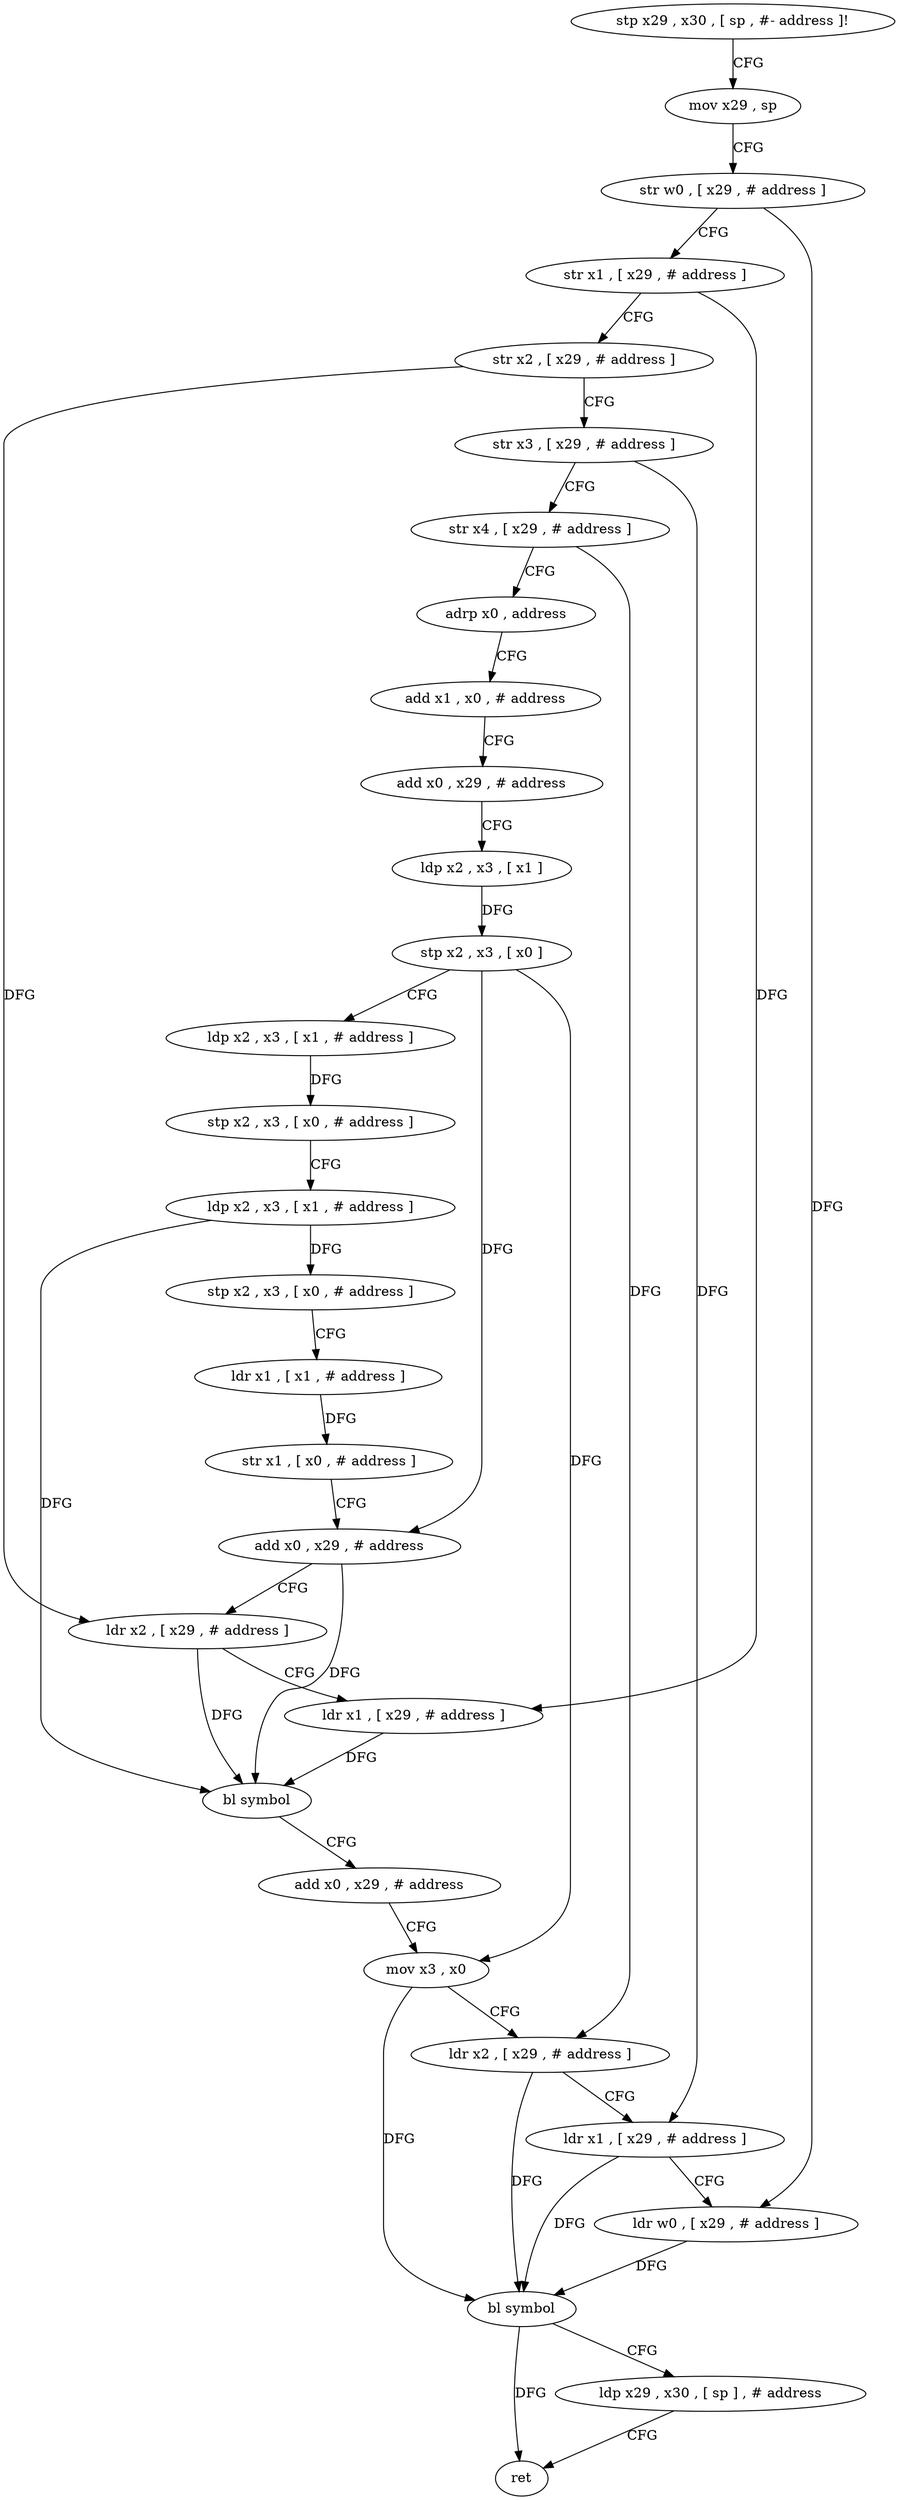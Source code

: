digraph "func" {
"291276" [label = "stp x29 , x30 , [ sp , #- address ]!" ]
"291280" [label = "mov x29 , sp" ]
"291284" [label = "str w0 , [ x29 , # address ]" ]
"291288" [label = "str x1 , [ x29 , # address ]" ]
"291292" [label = "str x2 , [ x29 , # address ]" ]
"291296" [label = "str x3 , [ x29 , # address ]" ]
"291300" [label = "str x4 , [ x29 , # address ]" ]
"291304" [label = "adrp x0 , address" ]
"291308" [label = "add x1 , x0 , # address" ]
"291312" [label = "add x0 , x29 , # address" ]
"291316" [label = "ldp x2 , x3 , [ x1 ]" ]
"291320" [label = "stp x2 , x3 , [ x0 ]" ]
"291324" [label = "ldp x2 , x3 , [ x1 , # address ]" ]
"291328" [label = "stp x2 , x3 , [ x0 , # address ]" ]
"291332" [label = "ldp x2 , x3 , [ x1 , # address ]" ]
"291336" [label = "stp x2 , x3 , [ x0 , # address ]" ]
"291340" [label = "ldr x1 , [ x1 , # address ]" ]
"291344" [label = "str x1 , [ x0 , # address ]" ]
"291348" [label = "add x0 , x29 , # address" ]
"291352" [label = "ldr x2 , [ x29 , # address ]" ]
"291356" [label = "ldr x1 , [ x29 , # address ]" ]
"291360" [label = "bl symbol" ]
"291364" [label = "add x0 , x29 , # address" ]
"291368" [label = "mov x3 , x0" ]
"291372" [label = "ldr x2 , [ x29 , # address ]" ]
"291376" [label = "ldr x1 , [ x29 , # address ]" ]
"291380" [label = "ldr w0 , [ x29 , # address ]" ]
"291384" [label = "bl symbol" ]
"291388" [label = "ldp x29 , x30 , [ sp ] , # address" ]
"291392" [label = "ret" ]
"291276" -> "291280" [ label = "CFG" ]
"291280" -> "291284" [ label = "CFG" ]
"291284" -> "291288" [ label = "CFG" ]
"291284" -> "291380" [ label = "DFG" ]
"291288" -> "291292" [ label = "CFG" ]
"291288" -> "291356" [ label = "DFG" ]
"291292" -> "291296" [ label = "CFG" ]
"291292" -> "291352" [ label = "DFG" ]
"291296" -> "291300" [ label = "CFG" ]
"291296" -> "291376" [ label = "DFG" ]
"291300" -> "291304" [ label = "CFG" ]
"291300" -> "291372" [ label = "DFG" ]
"291304" -> "291308" [ label = "CFG" ]
"291308" -> "291312" [ label = "CFG" ]
"291312" -> "291316" [ label = "CFG" ]
"291316" -> "291320" [ label = "DFG" ]
"291320" -> "291324" [ label = "CFG" ]
"291320" -> "291348" [ label = "DFG" ]
"291320" -> "291368" [ label = "DFG" ]
"291324" -> "291328" [ label = "DFG" ]
"291328" -> "291332" [ label = "CFG" ]
"291332" -> "291336" [ label = "DFG" ]
"291332" -> "291360" [ label = "DFG" ]
"291336" -> "291340" [ label = "CFG" ]
"291340" -> "291344" [ label = "DFG" ]
"291344" -> "291348" [ label = "CFG" ]
"291348" -> "291352" [ label = "CFG" ]
"291348" -> "291360" [ label = "DFG" ]
"291352" -> "291356" [ label = "CFG" ]
"291352" -> "291360" [ label = "DFG" ]
"291356" -> "291360" [ label = "DFG" ]
"291360" -> "291364" [ label = "CFG" ]
"291364" -> "291368" [ label = "CFG" ]
"291368" -> "291372" [ label = "CFG" ]
"291368" -> "291384" [ label = "DFG" ]
"291372" -> "291376" [ label = "CFG" ]
"291372" -> "291384" [ label = "DFG" ]
"291376" -> "291380" [ label = "CFG" ]
"291376" -> "291384" [ label = "DFG" ]
"291380" -> "291384" [ label = "DFG" ]
"291384" -> "291388" [ label = "CFG" ]
"291384" -> "291392" [ label = "DFG" ]
"291388" -> "291392" [ label = "CFG" ]
}
